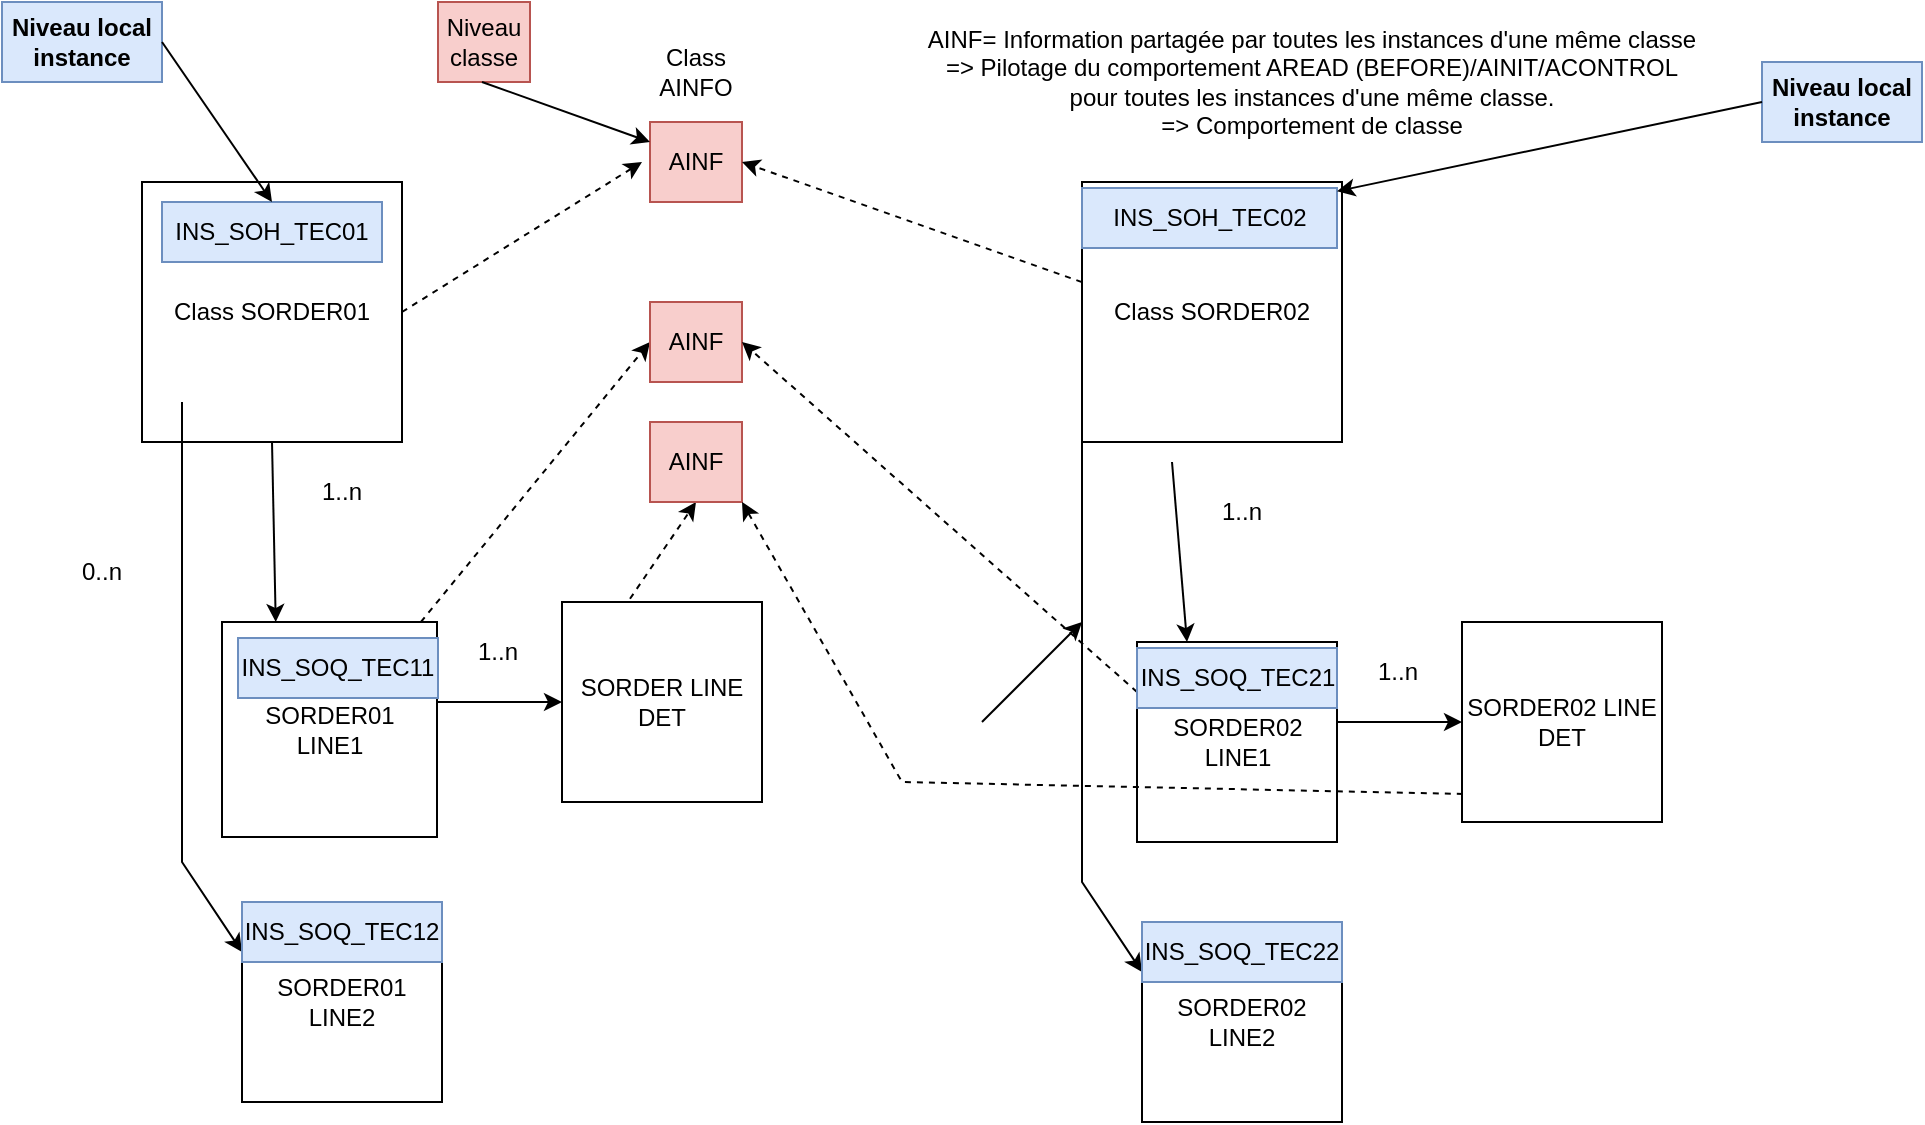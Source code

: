 <mxfile version="26.0.12">
  <diagram name="Page-1" id="e_rNcnIGrn5cpi9299Yu">
    <mxGraphModel dx="1050" dy="655" grid="1" gridSize="10" guides="1" tooltips="1" connect="1" arrows="1" fold="1" page="1" pageScale="1" pageWidth="827" pageHeight="1169" math="0" shadow="0">
      <root>
        <mxCell id="0" />
        <mxCell id="1" parent="0" />
        <mxCell id="9P4O5lqwGNktBoMZYdDR-1" value="Class SORDER01" style="whiteSpace=wrap;html=1;aspect=fixed;" parent="1" vertex="1">
          <mxGeometry x="100" y="100" width="130" height="130" as="geometry" />
        </mxCell>
        <mxCell id="9P4O5lqwGNktBoMZYdDR-2" value="SORDER01 &lt;br&gt;LINE1" style="whiteSpace=wrap;html=1;aspect=fixed;" parent="1" vertex="1">
          <mxGeometry x="140" y="320" width="107.5" height="107.5" as="geometry" />
        </mxCell>
        <mxCell id="9P4O5lqwGNktBoMZYdDR-3" value="SORDER01 LINE2" style="whiteSpace=wrap;html=1;aspect=fixed;" parent="1" vertex="1">
          <mxGeometry x="150" y="460" width="100" height="100" as="geometry" />
        </mxCell>
        <mxCell id="9P4O5lqwGNktBoMZYdDR-17" value="" style="endArrow=classic;html=1;rounded=0;dashed=1;exitX=1;exitY=0.5;exitDx=0;exitDy=0;" parent="1" source="9P4O5lqwGNktBoMZYdDR-1" edge="1">
          <mxGeometry width="50" height="50" relative="1" as="geometry">
            <mxPoint x="210" y="170" as="sourcePoint" />
            <mxPoint x="350" y="90" as="targetPoint" />
          </mxGeometry>
        </mxCell>
        <mxCell id="9P4O5lqwGNktBoMZYdDR-18" value="" style="endArrow=classic;html=1;rounded=0;exitX=0.5;exitY=1;exitDx=0;exitDy=0;entryX=0.25;entryY=0;entryDx=0;entryDy=0;" parent="1" source="9P4O5lqwGNktBoMZYdDR-1" target="9P4O5lqwGNktBoMZYdDR-2" edge="1">
          <mxGeometry width="50" height="50" relative="1" as="geometry">
            <mxPoint x="100" y="272" as="sourcePoint" />
            <mxPoint x="150" y="300" as="targetPoint" />
          </mxGeometry>
        </mxCell>
        <mxCell id="9P4O5lqwGNktBoMZYdDR-19" value="AINF= Information partagée par toutes les instances d&#39;une même classe&lt;br&gt;=&amp;gt; Pilotage du comportement AREAD (BEFORE)/AINIT/ACONTROL pour toutes les instances d&#39;une même classe.&lt;br&gt;=&amp;gt; Comportement de classe" style="text;html=1;align=center;verticalAlign=middle;whiteSpace=wrap;rounded=0;" parent="1" vertex="1">
          <mxGeometry x="490" y="10" width="390" height="80" as="geometry" />
        </mxCell>
        <mxCell id="9P4O5lqwGNktBoMZYdDR-20" value="1..n" style="text;html=1;align=center;verticalAlign=middle;whiteSpace=wrap;rounded=0;" parent="1" vertex="1">
          <mxGeometry x="170" y="240" width="60" height="30" as="geometry" />
        </mxCell>
        <mxCell id="9P4O5lqwGNktBoMZYdDR-21" value="" style="endArrow=classic;html=1;rounded=0;exitX=0.25;exitY=1;exitDx=0;exitDy=0;entryX=0;entryY=0.25;entryDx=0;entryDy=0;" parent="1" target="9P4O5lqwGNktBoMZYdDR-3" edge="1">
          <mxGeometry width="50" height="50" relative="1" as="geometry">
            <mxPoint x="120" y="210" as="sourcePoint" />
            <mxPoint x="120" y="440" as="targetPoint" />
            <Array as="points">
              <mxPoint x="120" y="440" />
            </Array>
          </mxGeometry>
        </mxCell>
        <mxCell id="9P4O5lqwGNktBoMZYdDR-22" value="0..n" style="text;html=1;align=center;verticalAlign=middle;whiteSpace=wrap;rounded=0;" parent="1" vertex="1">
          <mxGeometry x="50" y="280" width="60" height="30" as="geometry" />
        </mxCell>
        <mxCell id="9P4O5lqwGNktBoMZYdDR-25" value="SORDER LINE&lt;br&gt;DET" style="whiteSpace=wrap;html=1;aspect=fixed;" parent="1" vertex="1">
          <mxGeometry x="310" y="310" width="100" height="100" as="geometry" />
        </mxCell>
        <mxCell id="9P4O5lqwGNktBoMZYdDR-28" value="" style="endArrow=classic;html=1;rounded=0;exitX=0.5;exitY=1;exitDx=0;exitDy=0;entryX=0;entryY=0.5;entryDx=0;entryDy=0;" parent="1" target="9P4O5lqwGNktBoMZYdDR-25" edge="1">
          <mxGeometry width="50" height="50" relative="1" as="geometry">
            <mxPoint x="247.5" y="360" as="sourcePoint" />
            <mxPoint x="255.5" y="450" as="targetPoint" />
          </mxGeometry>
        </mxCell>
        <mxCell id="9P4O5lqwGNktBoMZYdDR-29" value="" style="endArrow=classic;html=1;rounded=0;exitX=0.925;exitY=0;exitDx=0;exitDy=0;entryX=0;entryY=0.5;entryDx=0;entryDy=0;dashed=1;exitPerimeter=0;" parent="1" source="9P4O5lqwGNktBoMZYdDR-2" target="9P4O5lqwGNktBoMZYdDR-38" edge="1">
          <mxGeometry width="50" height="50" relative="1" as="geometry">
            <mxPoint x="245" y="300" as="sourcePoint" />
            <mxPoint x="330" y="180" as="targetPoint" />
          </mxGeometry>
        </mxCell>
        <mxCell id="9P4O5lqwGNktBoMZYdDR-30" value="" style="endArrow=classic;html=1;rounded=0;exitX=0.34;exitY=-0.016;exitDx=0;exitDy=0;entryX=0.5;entryY=1;entryDx=0;entryDy=0;dashed=1;exitPerimeter=0;" parent="1" source="9P4O5lqwGNktBoMZYdDR-25" target="9P4O5lqwGNktBoMZYdDR-48" edge="1">
          <mxGeometry width="50" height="50" relative="1" as="geometry">
            <mxPoint x="405.25" y="300" as="sourcePoint" />
            <mxPoint x="470" y="210" as="targetPoint" />
          </mxGeometry>
        </mxCell>
        <mxCell id="9P4O5lqwGNktBoMZYdDR-32" value="1..n" style="text;html=1;align=center;verticalAlign=middle;whiteSpace=wrap;rounded=0;" parent="1" vertex="1">
          <mxGeometry x="247.5" y="320" width="60" height="30" as="geometry" />
        </mxCell>
        <mxCell id="9P4O5lqwGNktBoMZYdDR-33" value="AINF" style="rounded=0;whiteSpace=wrap;html=1;fillColor=#f8cecc;strokeColor=#b85450;" parent="1" vertex="1">
          <mxGeometry x="354" y="70" width="46" height="40" as="geometry" />
        </mxCell>
        <mxCell id="9P4O5lqwGNktBoMZYdDR-34" value="Class AINFO" style="text;html=1;align=center;verticalAlign=middle;whiteSpace=wrap;rounded=0;" parent="1" vertex="1">
          <mxGeometry x="347" y="30" width="60" height="30" as="geometry" />
        </mxCell>
        <mxCell id="9P4O5lqwGNktBoMZYdDR-36" value="Class SORDER02" style="whiteSpace=wrap;html=1;aspect=fixed;" parent="1" vertex="1">
          <mxGeometry x="570" y="100" width="130" height="130" as="geometry" />
        </mxCell>
        <mxCell id="9P4O5lqwGNktBoMZYdDR-37" value="" style="endArrow=classic;html=1;rounded=0;exitX=0;exitY=0.385;exitDx=0;exitDy=0;exitPerimeter=0;entryX=1;entryY=0.5;entryDx=0;entryDy=0;dashed=1;" parent="1" source="9P4O5lqwGNktBoMZYdDR-36" target="9P4O5lqwGNktBoMZYdDR-33" edge="1">
          <mxGeometry width="50" height="50" relative="1" as="geometry">
            <mxPoint x="490" y="155" as="sourcePoint" />
            <mxPoint x="540" y="105" as="targetPoint" />
          </mxGeometry>
        </mxCell>
        <mxCell id="9P4O5lqwGNktBoMZYdDR-38" value="AINF" style="rounded=0;whiteSpace=wrap;html=1;fillColor=#f8cecc;strokeColor=#b85450;" parent="1" vertex="1">
          <mxGeometry x="354" y="160" width="46" height="40" as="geometry" />
        </mxCell>
        <mxCell id="9P4O5lqwGNktBoMZYdDR-39" value="" style="endArrow=classic;html=1;rounded=0;entryX=1;entryY=0.5;entryDx=0;entryDy=0;dashed=1;exitX=0;exitY=0.25;exitDx=0;exitDy=0;" parent="1" source="9P4O5lqwGNktBoMZYdDR-40" target="9P4O5lqwGNktBoMZYdDR-38" edge="1">
          <mxGeometry width="50" height="50" relative="1" as="geometry">
            <mxPoint x="560" y="300" as="sourcePoint" />
            <mxPoint x="514" y="195" as="targetPoint" />
          </mxGeometry>
        </mxCell>
        <mxCell id="9P4O5lqwGNktBoMZYdDR-40" value="SORDER02 LINE1" style="whiteSpace=wrap;html=1;aspect=fixed;" parent="1" vertex="1">
          <mxGeometry x="597.5" y="330" width="100" height="100" as="geometry" />
        </mxCell>
        <mxCell id="9P4O5lqwGNktBoMZYdDR-41" value="SORDER02 &lt;br&gt;LINE2" style="whiteSpace=wrap;html=1;aspect=fixed;" parent="1" vertex="1">
          <mxGeometry x="600" y="470" width="100" height="100" as="geometry" />
        </mxCell>
        <mxCell id="9P4O5lqwGNktBoMZYdDR-42" value="" style="endArrow=classic;html=1;rounded=0;exitX=0.5;exitY=1;exitDx=0;exitDy=0;entryX=0.25;entryY=0;entryDx=0;entryDy=0;" parent="1" target="9P4O5lqwGNktBoMZYdDR-40" edge="1">
          <mxGeometry width="50" height="50" relative="1" as="geometry">
            <mxPoint x="615" y="240" as="sourcePoint" />
            <mxPoint x="600" y="310" as="targetPoint" />
          </mxGeometry>
        </mxCell>
        <mxCell id="9P4O5lqwGNktBoMZYdDR-43" value="1..n" style="text;html=1;align=center;verticalAlign=middle;whiteSpace=wrap;rounded=0;" parent="1" vertex="1">
          <mxGeometry x="620" y="250" width="60" height="30" as="geometry" />
        </mxCell>
        <mxCell id="9P4O5lqwGNktBoMZYdDR-44" value="" style="endArrow=classic;html=1;rounded=0;exitX=0.25;exitY=1;exitDx=0;exitDy=0;entryX=0;entryY=0.25;entryDx=0;entryDy=0;" parent="1" target="9P4O5lqwGNktBoMZYdDR-41" edge="1">
          <mxGeometry width="50" height="50" relative="1" as="geometry">
            <mxPoint x="570" y="220" as="sourcePoint" />
            <mxPoint x="570" y="450" as="targetPoint" />
            <Array as="points">
              <mxPoint x="570" y="450" />
            </Array>
          </mxGeometry>
        </mxCell>
        <mxCell id="9P4O5lqwGNktBoMZYdDR-45" value="SORDER02 LINE&lt;br&gt;DET" style="whiteSpace=wrap;html=1;aspect=fixed;" parent="1" vertex="1">
          <mxGeometry x="760" y="320" width="100" height="100" as="geometry" />
        </mxCell>
        <mxCell id="9P4O5lqwGNktBoMZYdDR-46" value="" style="endArrow=classic;html=1;rounded=0;exitX=0.5;exitY=1;exitDx=0;exitDy=0;entryX=0;entryY=0.5;entryDx=0;entryDy=0;" parent="1" target="9P4O5lqwGNktBoMZYdDR-45" edge="1">
          <mxGeometry width="50" height="50" relative="1" as="geometry">
            <mxPoint x="697.5" y="370" as="sourcePoint" />
            <mxPoint x="705.5" y="460" as="targetPoint" />
          </mxGeometry>
        </mxCell>
        <mxCell id="9P4O5lqwGNktBoMZYdDR-47" value="1..n" style="text;html=1;align=center;verticalAlign=middle;whiteSpace=wrap;rounded=0;" parent="1" vertex="1">
          <mxGeometry x="697.5" y="330" width="60" height="30" as="geometry" />
        </mxCell>
        <mxCell id="9P4O5lqwGNktBoMZYdDR-48" value="AINF" style="rounded=0;whiteSpace=wrap;html=1;fillColor=#f8cecc;strokeColor=#b85450;" parent="1" vertex="1">
          <mxGeometry x="354" y="220" width="46" height="40" as="geometry" />
        </mxCell>
        <mxCell id="9P4O5lqwGNktBoMZYdDR-49" value="" style="endArrow=classic;html=1;rounded=0;exitX=0.004;exitY=0.86;exitDx=0;exitDy=0;entryX=1;entryY=1;entryDx=0;entryDy=0;dashed=1;exitPerimeter=0;" parent="1" source="9P4O5lqwGNktBoMZYdDR-45" target="9P4O5lqwGNktBoMZYdDR-48" edge="1">
          <mxGeometry width="50" height="50" relative="1" as="geometry">
            <mxPoint x="478.25" y="330" as="sourcePoint" />
            <mxPoint x="450" y="290" as="targetPoint" />
            <Array as="points">
              <mxPoint x="480" y="400" />
            </Array>
          </mxGeometry>
        </mxCell>
        <mxCell id="9P4O5lqwGNktBoMZYdDR-51" value="INS_SOH_TEC01" style="rounded=0;whiteSpace=wrap;html=1;fillColor=#dae8fc;strokeColor=#6c8ebf;" parent="1" vertex="1">
          <mxGeometry x="110" y="110" width="110" height="30" as="geometry" />
        </mxCell>
        <mxCell id="9P4O5lqwGNktBoMZYdDR-52" value="INS_SOQ_TEC11" style="rounded=0;whiteSpace=wrap;html=1;fillColor=#dae8fc;strokeColor=#6c8ebf;" parent="1" vertex="1">
          <mxGeometry x="148" y="328" width="100" height="30" as="geometry" />
        </mxCell>
        <mxCell id="9P4O5lqwGNktBoMZYdDR-53" value="INS_SOQ_TEC12" style="rounded=0;whiteSpace=wrap;html=1;fillColor=#dae8fc;strokeColor=#6c8ebf;" parent="1" vertex="1">
          <mxGeometry x="150" y="460" width="100" height="30" as="geometry" />
        </mxCell>
        <mxCell id="eUpT39ST-S01ArQQPjJy-1" value="Niveau local instance" style="rounded=0;whiteSpace=wrap;html=1;fontStyle=1;fillColor=#dae8fc;strokeColor=#6c8ebf;" vertex="1" parent="1">
          <mxGeometry x="30" y="10" width="80" height="40" as="geometry" />
        </mxCell>
        <mxCell id="eUpT39ST-S01ArQQPjJy-2" value="" style="endArrow=classic;html=1;rounded=0;exitX=1;exitY=0.5;exitDx=0;exitDy=0;entryX=0.5;entryY=0;entryDx=0;entryDy=0;" edge="1" parent="1" source="eUpT39ST-S01ArQQPjJy-1" target="9P4O5lqwGNktBoMZYdDR-51">
          <mxGeometry width="50" height="50" relative="1" as="geometry">
            <mxPoint x="175" y="60" as="sourcePoint" />
            <mxPoint x="225" y="10" as="targetPoint" />
          </mxGeometry>
        </mxCell>
        <mxCell id="eUpT39ST-S01ArQQPjJy-3" value="INS_SOH_TEC02" style="rounded=0;whiteSpace=wrap;html=1;fillColor=#dae8fc;strokeColor=#6c8ebf;" vertex="1" parent="1">
          <mxGeometry x="570" y="103" width="127.5" height="30" as="geometry" />
        </mxCell>
        <mxCell id="eUpT39ST-S01ArQQPjJy-4" value="Niveau local instance" style="rounded=0;whiteSpace=wrap;html=1;fontStyle=1;fillColor=#dae8fc;strokeColor=#6c8ebf;" vertex="1" parent="1">
          <mxGeometry x="910" y="40" width="80" height="40" as="geometry" />
        </mxCell>
        <mxCell id="eUpT39ST-S01ArQQPjJy-5" value="" style="endArrow=classic;html=1;rounded=0;exitX=0;exitY=0.5;exitDx=0;exitDy=0;" edge="1" parent="1" source="eUpT39ST-S01ArQQPjJy-4" target="eUpT39ST-S01ArQQPjJy-3">
          <mxGeometry width="50" height="50" relative="1" as="geometry">
            <mxPoint x="750" y="110" as="sourcePoint" />
            <mxPoint x="780" y="170" as="targetPoint" />
          </mxGeometry>
        </mxCell>
        <mxCell id="eUpT39ST-S01ArQQPjJy-6" value="INS_SOQ_TEC21" style="rounded=0;whiteSpace=wrap;html=1;fillColor=#dae8fc;strokeColor=#6c8ebf;" vertex="1" parent="1">
          <mxGeometry x="597.5" y="333" width="100" height="30" as="geometry" />
        </mxCell>
        <mxCell id="eUpT39ST-S01ArQQPjJy-7" value="INS_SOQ_TEC22" style="rounded=0;whiteSpace=wrap;html=1;fillColor=#dae8fc;strokeColor=#6c8ebf;" vertex="1" parent="1">
          <mxGeometry x="600" y="470" width="100" height="30" as="geometry" />
        </mxCell>
        <mxCell id="eUpT39ST-S01ArQQPjJy-8" value="Niveau classe" style="rounded=0;whiteSpace=wrap;html=1;fillColor=#f8cecc;strokeColor=#b85450;" vertex="1" parent="1">
          <mxGeometry x="248" y="10" width="46" height="40" as="geometry" />
        </mxCell>
        <mxCell id="eUpT39ST-S01ArQQPjJy-9" value="" style="endArrow=classic;html=1;rounded=0;" edge="1" parent="1">
          <mxGeometry width="50" height="50" relative="1" as="geometry">
            <mxPoint x="520" y="370" as="sourcePoint" />
            <mxPoint x="570" y="320" as="targetPoint" />
          </mxGeometry>
        </mxCell>
        <mxCell id="eUpT39ST-S01ArQQPjJy-10" value="" style="endArrow=classic;html=1;rounded=0;exitX=1;exitY=0.5;exitDx=0;exitDy=0;entryX=0;entryY=0.25;entryDx=0;entryDy=0;" edge="1" parent="1" target="9P4O5lqwGNktBoMZYdDR-33">
          <mxGeometry width="50" height="50" relative="1" as="geometry">
            <mxPoint x="270" y="50" as="sourcePoint" />
            <mxPoint x="325" y="130" as="targetPoint" />
          </mxGeometry>
        </mxCell>
      </root>
    </mxGraphModel>
  </diagram>
</mxfile>

